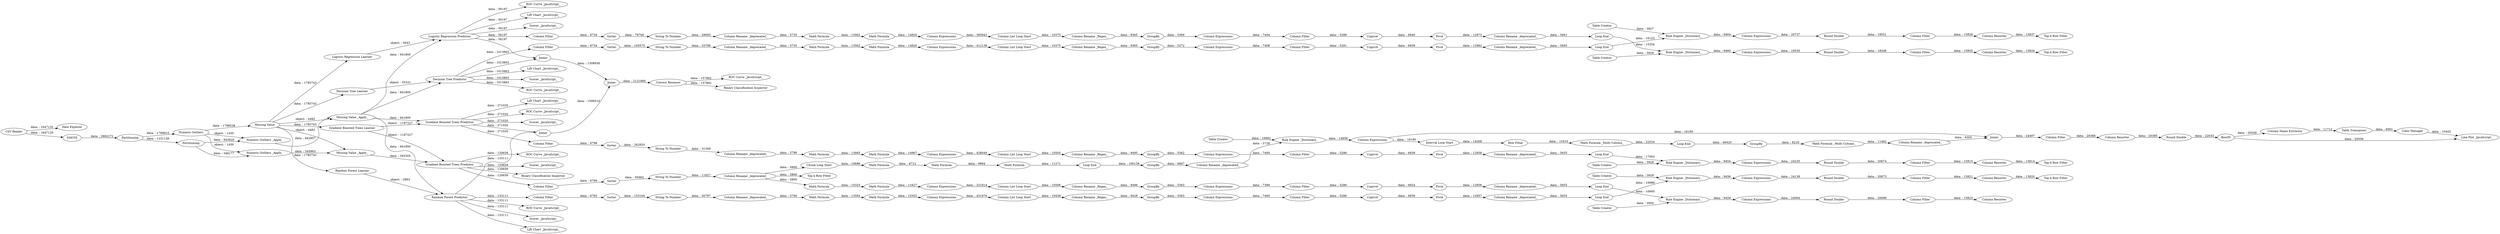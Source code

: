 digraph {
	"138011317495430276_529" [label="Column Expressions"]
	"138011317495430276_538" [label="Loop End"]
	"2285623348951219549_403" [label=Pivot]
	"2285623348951219549_399" [label="String To Number"]
	"6880787498091171239_591" [label="Column Name Extractor"]
	"974888033317971718_595" [label="Binary Classification Inspector"]
	"974888033317971718_667" [label="Missing Value _Apply_"]
	"-1309294298181719991_570" [label="Table Creator"]
	"974888033317971718_672" [label="Numeric Outliers _Apply_"]
	"-1309294298181719991_584" [label="Column Filter"]
	"5396989458202164896_371" [label="Column Filter"]
	"5396989458202164896_403" [label=Pivot]
	"5396989458202164896_416" [label="Round Double"]
	"974888033317971718_651" [label="Scorer _JavaScript_"]
	"-4553737508820489135_419" [label="Column Filter"]
	"5396989458202164896_397" [label=GroupBy]
	"974888033317971718_4" [label="Lift Chart _JavaScript_"]
	"138011317495430276_544" [label="Column Rename _deprecated_"]
	"-4553737508820489135_410" [label="Column Rename _Regex_"]
	"974888033317971718_657" [label=Partitioning]
	"974888033317971718_644" [label="Gradient Boosted Trees Learner"]
	"-1309294298181719991_585" [label="Column Resorter"]
	"-1309294298181719991_566" [label="Column Expressions"]
	"2285623348951219549_401" [label="Column Expressions"]
	"974888033317971718_6" [label="ROC Curve _JavaScript_"]
	"-4606921431073520667_403" [label=Pivot]
	"974888033317971718_671" [label="Numeric Outliers _Apply_"]
	"5396989458202164896_401" [label="Column Expressions"]
	"2285623348951219549_376" [label="Column Rename _deprecated_"]
	"-4553737508820489135_416" [label="Round Double"]
	"5396989458202164896_415" [label="Column Expressions"]
	"2285623348951219549_397" [label=GroupBy]
	"138011317495430276_545" [label="String To Number"]
	"-4553737508820489135_372" [label=Sorter]
	"-1309294298181719991_563" [label="Loop End"]
	"138011317495430276_535" [label="Column Expressions"]
	"1822260811805512820_519" [label="Math Formula"]
	"-4553737508820489135_397" [label=GroupBy]
	"5396989458202164896_404" [label=Unpivot]
	"974888033317971718_627" [label="ROC Curve _JavaScript_"]
	"974888033317971718_621" [label="Gradient Boosted Trees Predictor"]
	"974888033317971718_10" [label=Joiner]
	"974888033317971718_637" [label="ROC Curve _JavaScript_"]
	"-4606921431073520667_401" [label="Column Expressions"]
	"-4553737508820489135_384" [label="Table Creator"]
	"974888033317971718_655" [label="Data Explorer"]
	"974888033317971718_624" [label="Top k Row Filter"]
	"974888033317971718_634" [label="Decision Tree Predictor"]
	"974888033317971718_11" [label=Joiner]
	"5396989458202164896_414" [label="Loop End"]
	"974888033317971718_643" [label="Random Forest Learner"]
	"974888033317971718_675" [label="Gradient Boosted Trees Predictor"]
	"974888033317971718_641" [label="Logistic Regression Learner"]
	"-4606921431073520667_405" [label="Column Rename _deprecated_"]
	"-4553737508820489135_405" [label="Column Rename _deprecated_"]
	"5396989458202164896_419" [label="Column Filter"]
	"974888033317971718_589" [label="Line Plot _JavaScript_"]
	"-1309294298181719991_571" [label="Rule Engine _Dictionary_"]
	"974888033317971718_642" [label="Decision Tree Learner"]
	"-1309294298181719991_581" [label="Column Rename _deprecated_"]
	"-7559931705725493552_520" [label="Math Formula"]
	"5396989458202164896_399" [label="String To Number"]
	"5396989458202164896_372" [label=Sorter]
	"-4606921431073520667_404" [label=Unpivot]
	"2285623348951219549_402" [label="Column Filter"]
	"138011317495430276_541" [label="Column Expressions"]
	"974888033317971718_670" [label="Numeric Outliers"]
	"2419063899112535374_520" [label="Math Formula"]
	"-4606921431073520667_419" [label="Column Filter"]
	"2285623348951219549_385" [label="Rule Engine _Dictionary_"]
	"974888033317971718_666" [label="Missing Value _Apply_"]
	"974888033317971718_635" [label="Lift Chart _JavaScript_"]
	"-4553737508820489135_404" [label=Unpivot]
	"138011317495430276_548" [label=Sorter]
	"974888033317971718_417" [label="Top k Row Filter"]
	"5396989458202164896_384" [label="Table Creator"]
	"138011317495430276_543" [label=GroupBy]
	"974888033317971718_631" [label="Lift Chart _JavaScript_"]
	"974888033317971718_653" [label="Scorer _JavaScript_"]
	"138011317495430276_547" [label="Column Filter"]
	"-4606921431073520667_410" [label="Column Rename _Regex_"]
	"2285623348951219549_416" [label="Round Double"]
	"138011317495430276_533" [label="Column Resorter"]
	"-4606921431073520667_415" [label="Column Expressions"]
	"-1309294298181719991_577" [label="Loop End"]
	"-1309294298181719991_567" [label="Math Formula"]
	"2285623348951219549_405" [label="Column Rename _deprecated_"]
	"138011317495430276_528" [label=Unpivot]
	"-4606921431073520667_418" [label="Column Resorter"]
	"-4606921431073520667_376" [label="Column Rename _deprecated_"]
	"-4606921431073520667_402" [label="Column Filter"]
	"138011317495430276_539" [label="Column Filter"]
	"-1309294298181719991_586" [label="Math Formula _Multi Column_"]
	"138011317495430276_540" [label="Column List Loop Start"]
	"-4553737508820489135_402" [label="Column Filter"]
	"974888033317971718_676" [label="Scorer _JavaScript_"]
	"-4553737508820489135_385" [label="Rule Engine _Dictionary_"]
	"2285623348951219549_372" [label=Sorter]
	"974888033317971718_668" [label="ROC Curve _JavaScript_"]
	"-4553737508820489135_418" [label="Column Resorter"]
	"-1309294298181719991_579" [label="Math Formula _Multi Column_"]
	"2419063899112535374_519" [label="Math Formula"]
	"-4606921431073520667_416" [label="Round Double"]
	"6880787498091171239_590" [label="Color Manager"]
	"-4553737508820489135_414" [label="Loop End"]
	"974888033317971718_652" [label="Scorer _JavaScript_"]
	"974888033317971718_658" [label=Partitioning]
	"138011317495430276_536" [label="Column Filter"]
	"-1309294298181719991_576" [label="Row Filter"]
	"-1309294298181719991_573" [label="Math Formula"]
	"-4606921431073520667_384" [label="Table Creator"]
	"6891501213357933872_520" [label="Math Formula"]
	"-4606921431073520667_372" [label=Sorter]
	"974888033317971718_12" [label=Joiner]
	"-4606921431073520667_397" [label=GroupBy]
	"-1309294298181719991_569" [label="Column Rename _deprecated_"]
	"2285623348951219549_384" [label="Table Creator"]
	"138011317495430276_537" [label=Pivot]
	"2285623348951219549_419" [label="Column Filter"]
	"138011317495430276_530" [label="Round Double"]
	"2285623348951219549_409" [label="Column List Loop Start"]
	"5396989458202164896_396" [label="Column Expressions"]
	"5396989458202164896_376" [label="Column Rename _deprecated_"]
	"974888033317971718_674" [label=SMOTE]
	"974888033317971718_14" [label="Column Renamer"]
	"-4553737508820489135_399" [label="String To Number"]
	"-1309294298181719991_568" [label=GroupBy]
	"-1309294298181719991_575" [label="Interval Loop Start"]
	"-4606921431073520667_396" [label="Column Expressions"]
	"138011317495430276_542" [label="Rule Engine _Dictionary_"]
	"-7559931705725493552_519" [label="Math Formula"]
	"-4606921431073520667_399" [label="String To Number"]
	"-1309294298181719991_564" [label="Math Formula"]
	"974888033317971718_630" [label="Top k Row Filter"]
	"974888033317971718_532" [label="Top k Row Filter"]
	"-4553737508820489135_415" [label="Column Expressions"]
	"6880787498091171239_592" [label="Table Transposer"]
	"-4606921431073520667_409" [label="Column List Loop Start"]
	"138011317495430276_546" [label="Column Rename _Regex_"]
	"5396989458202164896_402" [label="Column Filter"]
	"2285623348951219549_410" [label="Column Rename _Regex_"]
	"974888033317971718_633" [label="ROC Curve _JavaScript_"]
	"2285623348951219549_418" [label="Column Resorter"]
	"1822260811805512820_520" [label="Math Formula"]
	"138011317495430276_549" [label="Table Creator"]
	"-4553737508820489135_376" [label="Column Rename _deprecated_"]
	"-1309294298181719991_587" [label="Round Double"]
	"974888033317971718_588" [label=RowID]
	"138011317495430276_531" [label="Column Rename _deprecated_"]
	"-4606921431073520667_385" [label="Rule Engine _Dictionary_"]
	"2285623348951219549_404" [label=Unpivot]
	"2285623348951219549_415" [label="Column Expressions"]
	"3641010809056449458_520" [label="Math Formula"]
	"974888033317971718_625" [label="Lift Chart _JavaScript_"]
	"974888033317971718_618" [label="Logistic Regression Predictor"]
	"974888033317971718_654" [label="Scorer _JavaScript_"]
	"974888033317971718_665" [label="Missing Value"]
	"2285623348951219549_371" [label="Column Filter"]
	"974888033317971718_650" [label="Binary Classification Inspector"]
	"5396989458202164896_385" [label="Rule Engine _Dictionary_"]
	"2285623348951219549_396" [label="Column Expressions"]
	"-4553737508820489135_409" [label="Column List Loop Start"]
	"5396989458202164896_405" [label="Column Rename _deprecated_"]
	"974888033317971718_1" [label="CSV Reader"]
	"-4606921431073520667_371" [label="Column Filter"]
	"974888033317971718_636" [label="Top k Row Filter"]
	"974888033317971718_677" [label="ROC Curve _JavaScript_"]
	"-4553737508820489135_396" [label="Column Expressions"]
	"974888033317971718_620" [label="Random Forest Predictor"]
	"5396989458202164896_409" [label="Column List Loop Start"]
	"-4553737508820489135_401" [label="Column Expressions"]
	"-4553737508820489135_371" [label="Column Filter"]
	"2285623348951219549_414" [label="Loop End"]
	"5396989458202164896_418" [label="Column Resorter"]
	"-4606921431073520667_414" [label="Loop End"]
	"-1309294298181719991_582" [label=Joiner]
	"-1309294298181719991_580" [label=GroupBy]
	"-4553737508820489135_403" [label=Pivot]
	"5396989458202164896_410" [label="Column Rename _Regex_"]
	"-1309294298181719991_562" [label="Chunk Loop Start"]
	"6891501213357933872_519" [label="Math Formula"]
	"3641010809056449458_519" [label="Math Formula"]
	"-4553737508820489135_402" -> "-4553737508820489135_404" [label="data: : 5286"]
	"2285623348951219549_416" -> "2285623348951219549_419" [label="data: : 19551"]
	"138011317495430276_542" -> "138011317495430276_529" [label="data: : 9454"]
	"6880787498091171239_590" -> "974888033317971718_589" [label="data: : 10402"]
	"138011317495430276_540" -> "138011317495430276_546" [label="data: : 10506"]
	"-1309294298181719991_569" -> "-1309294298181719991_571" [label="data: : 5728"]
	"974888033317971718_665" -> "974888033317971718_667" [label="object: : 4482"]
	"2285623348951219549_384" -> "2285623348951219549_385" [label="data: : 3927"]
	"5396989458202164896_376" -> "3641010809056449458_519" [label="data: : 5735"]
	"974888033317971718_670" -> "974888033317971718_665" [label="data: : 1788538"]
	"5396989458202164896_402" -> "5396989458202164896_404" [label="data: : 5289"]
	"-4606921431073520667_402" -> "-4606921431073520667_404" [label="data: : 5286"]
	"974888033317971718_667" -> "974888033317971718_675" [label="data: : 345305"]
	"2285623348951219549_409" -> "2285623348951219549_410" [label="data: : 10375"]
	"138011317495430276_546" -> "138011317495430276_543" [label="data: : 9496"]
	"-4606921431073520667_416" -> "-4606921431073520667_419" [label="data: : 20674"]
	"974888033317971718_634" -> "974888033317971718_631" [label="data: : 1013863"]
	"2285623348951219549_401" -> "2285623348951219549_402" [label="data: : 7408"]
	"2285623348951219549_396" -> "2285623348951219549_409" [label="data: : 412139"]
	"974888033317971718_12" -> "974888033317971718_14" [label="data: : 2121860"]
	"974888033317971718_14" -> "974888033317971718_595" [label="data: : 157892"]
	"-4606921431073520667_384" -> "-4606921431073520667_385" [label="data: : 3928"]
	"974888033317971718_10" -> "974888033317971718_12" [label="data: : 1599510"]
	"-4606921431073520667_405" -> "-4606921431073520667_414" [label="data: : 5655"]
	"-1309294298181719991_570" -> "-1309294298181719991_571" [label="data: : 16962"]
	"1822260811805512820_519" -> "1822260811805512820_520" [label="data: : 10325"]
	"1822260811805512820_520" -> "138011317495430276_541" [label="data: : 11627"]
	"-4606921431073520667_401" -> "-4606921431073520667_402" [label="data: : 7400"]
	"138011317495430276_536" -> "138011317495430276_528" [label="data: : 5286"]
	"974888033317971718_672" -> "974888033317971718_667" [label="data: : 345863"]
	"-4606921431073520667_410" -> "-4606921431073520667_397" [label="data: : 9495"]
	"-1309294298181719991_585" -> "-1309294298181719991_587" [label="data: : 20385"]
	"-7559931705725493552_520" -> "2285623348951219549_396" [label="data: : 14820"]
	"2419063899112535374_519" -> "2419063899112535374_520" [label="data: : 13593"]
	"974888033317971718_621" -> "-4606921431073520667_371" [label="data: : 271020"]
	"-7559931705725493552_519" -> "-7559931705725493552_520" [label="data: : 13562"]
	"-4606921431073520667_396" -> "-4606921431073520667_409" [label="data: : 428049"]
	"974888033317971718_621" -> "974888033317971718_651" [label="data: : 271020"]
	"5396989458202164896_409" -> "5396989458202164896_410" [label="data: : 10375"]
	"974888033317971718_634" -> "974888033317971718_653" [label="data: : 1013863"]
	"974888033317971718_675" -> "974888033317971718_650" [label="data: : 120659"]
	"138011317495430276_544" -> "-1309294298181719991_562" [label="data: : 5800"]
	"974888033317971718_666" -> "974888033317971718_620" [label="data: : 941800"]
	"-4553737508820489135_385" -> "-4553737508820489135_415" [label="data: : 9456"]
	"974888033317971718_665" -> "974888033317971718_643" [label="data: : 1785743"]
	"974888033317971718_644" -> "974888033317971718_675" [label="object: : 1187227"]
	"-4553737508820489135_405" -> "-4553737508820489135_414" [label="data: : 5655"]
	"-1309294298181719991_571" -> "-1309294298181719991_566" [label="data: : 14858"]
	"138011317495430276_543" -> "138011317495430276_535" [label="data: : 5363"]
	"-4606921431073520667_404" -> "-4606921431073520667_403" [label="data: : 6938"]
	"974888033317971718_1" -> "974888033317971718_674" [label="data: : 1647120"]
	"-4553737508820489135_415" -> "-4553737508820489135_416" [label="data: : 24138"]
	"5396989458202164896_410" -> "5396989458202164896_397" [label="data: : 9365"]
	"-4606921431073520667_403" -> "-4606921431073520667_405" [label="data: : 12958"]
	"974888033317971718_618" -> "5396989458202164896_371" [label="data: : 56197"]
	"138011317495430276_547" -> "138011317495430276_548" [label="data: : 6799"]
	"2285623348951219549_415" -> "2285623348951219549_416" [label="data: : 20737"]
	"974888033317971718_665" -> "974888033317971718_666" [label="object: : 4482"]
	"-4606921431073520667_409" -> "-4606921431073520667_410" [label="data: : 10505"]
	"-4553737508820489135_384" -> "-4553737508820489135_385" [label="data: : 3928"]
	"-4553737508820489135_419" -> "-4553737508820489135_418" [label="data: : 15821"]
	"-4553737508820489135_396" -> "-4553737508820489135_409" [label="data: : 431976"]
	"-4606921431073520667_399" -> "-4606921431073520667_376" [label="data: : 31269"]
	"-4606921431073520667_385" -> "-4606921431073520667_415" [label="data: : 9454"]
	"-4606921431073520667_419" -> "-4606921431073520667_418" [label="data: : 15815"]
	"-4553737508820489135_376" -> "2419063899112535374_519" [label="data: : 5766"]
	"5396989458202164896_419" -> "5396989458202164896_418" [label="data: : 15835"]
	"5396989458202164896_384" -> "5396989458202164896_385" [label="data: : 3929"]
	"-4553737508820489135_401" -> "-4553737508820489135_402" [label="data: : 7400"]
	"5396989458202164896_399" -> "5396989458202164896_376" [label="data: : 29093"]
	"-4606921431073520667_376" -> "6891501213357933872_519" [label="data: : 5799"]
	"5396989458202164896_403" -> "5396989458202164896_405" [label="data: : 12973"]
	"2285623348951219549_405" -> "2285623348951219549_414" [label="data: : 5665"]
	"2285623348951219549_399" -> "2285623348951219549_376" [label="data: : 33798"]
	"5396989458202164896_396" -> "5396989458202164896_409" [label="data: : 385943"]
	"974888033317971718_620" -> "974888033317971718_10" [label="data: : 133111"]
	"-4553737508820489135_418" -> "974888033317971718_624" [label="data: : 15820"]
	"974888033317971718_642" -> "974888033317971718_634" [label="object: : 55331"]
	"138011317495430276_548" -> "138011317495430276_545" [label="data: : 95962"]
	"138011317495430276_549" -> "138011317495430276_542" [label="data: : 3950"]
	"2285623348951219549_403" -> "2285623348951219549_405" [label="data: : 12982"]
	"-4553737508820489135_403" -> "-4553737508820489135_405" [label="data: : 12957"]
	"138011317495430276_530" -> "138011317495430276_539" [label="data: : 20696"]
	"974888033317971718_634" -> "2285623348951219549_371" [label="data: : 1013863"]
	"-1309294298181719991_580" -> "-1309294298181719991_586" [label="data: : 8218"]
	"6891501213357933872_520" -> "-4606921431073520667_396" [label="data: : 14967"]
	"2285623348951219549_385" -> "2285623348951219549_415" [label="data: : 9464"]
	"5396989458202164896_397" -> "5396989458202164896_401" [label="data: : 5369"]
	"974888033317971718_618" -> "974888033317971718_637" [label="data: : 56197"]
	"5396989458202164896_405" -> "5396989458202164896_414" [label="data: : 5661"]
	"2285623348951219549_418" -> "974888033317971718_630" [label="data: : 15837"]
	"974888033317971718_665" -> "974888033317971718_642" [label="data: : 1785743"]
	"5396989458202164896_404" -> "5396989458202164896_403" [label="data: : 6940"]
	"138011317495430276_541" -> "138011317495430276_540" [label="data: : 231814"]
	"3641010809056449458_519" -> "3641010809056449458_520" [label="data: : 13562"]
	"5396989458202164896_416" -> "5396989458202164896_419" [label="data: : 18346"]
	"974888033317971718_666" -> "974888033317971718_618" [label="data: : 941800"]
	"2285623348951219549_414" -> "2285623348951219549_385" [label="data: : 16123"]
	"-1309294298181719991_566" -> "-1309294298181719991_582" [label="data: : 16180"]
	"974888033317971718_14" -> "974888033317971718_668" [label="data: : 157892"]
	"974888033317971718_634" -> "974888033317971718_633" [label="data: : 1013863"]
	"-4606921431073520667_415" -> "-4606921431073520667_416" [label="data: : 24235"]
	"-1309294298181719991_567" -> "-1309294298181719991_573" [label="data: : 9994"]
	"974888033317971718_621" -> "974888033317971718_4" [label="data: : 271020"]
	"974888033317971718_675" -> "974888033317971718_676" [label="data: : 120659"]
	"974888033317971718_657" -> "974888033317971718_670" [label="data: : 1789810"]
	"974888033317971718_666" -> "974888033317971718_621" [label="data: : 941800"]
	"-1309294298181719991_575" -> "-1309294298181719991_576" [label="data: : 14268"]
	"-4553737508820489135_404" -> "-4553737508820489135_403" [label="data: : 6939"]
	"6880787498091171239_591" -> "6880787498091171239_592" [label="data: : 11712"]
	"138011317495430276_529" -> "138011317495430276_530" [label="data: : 24004"]
	"138011317495430276_539" -> "138011317495430276_533" [label="data: : 15823"]
	"-1309294298181719991_576" -> "-1309294298181719991_579" [label="data: : 15410"]
	"-1309294298181719991_581" -> "-1309294298181719991_582" [label="data: : 9305"]
	"974888033317971718_665" -> "974888033317971718_644" [label="data: : 1785743"]
	"974888033317971718_675" -> "138011317495430276_547" [label="data: : 120659"]
	"974888033317971718_618" -> "974888033317971718_11" [label="data: : 56197"]
	"974888033317971718_665" -> "974888033317971718_641" [label="data: : 1785743"]
	"-1309294298181719991_579" -> "-1309294298181719991_577" [label="data: : 22534"]
	"974888033317971718_588" -> "974888033317971718_589" [label="data: : 20559"]
	"974888033317971718_620" -> "974888033317971718_625" [label="data: : 133111"]
	"974888033317971718_1" -> "974888033317971718_655" [label="data: : 1647120"]
	"974888033317971718_621" -> "974888033317971718_10" [label="data: : 271020"]
	"-4553737508820489135_372" -> "-4553737508820489135_399" [label="data: : 153164"]
	"2419063899112535374_520" -> "-4553737508820489135_396" [label="data: : 15353"]
	"5396989458202164896_385" -> "5396989458202164896_415" [label="data: : 9460"]
	"974888033317971718_670" -> "974888033317971718_672" [label="object: : 1430"]
	"-4553737508820489135_371" -> "-4553737508820489135_372" [label="data: : 6765"]
	"5396989458202164896_372" -> "5396989458202164896_399" [label="data: : 78700"]
	"-1309294298181719991_563" -> "-1309294298181719991_568" [label="data: : 100139"]
	"-1309294298181719991_564" -> "-1309294298181719991_567" [label="data: : 8712"]
	"5396989458202164896_371" -> "5396989458202164896_372" [label="data: : 6734"]
	"974888033317971718_658" -> "974888033317971718_672" [label="data: : 346177"]
	"-4553737508820489135_410" -> "-4553737508820489135_397" [label="data: : 9428"]
	"138011317495430276_544" -> "974888033317971718_532" [label="data: : 5800"]
	"974888033317971718_588" -> "6880787498091171239_591" [label="data: : 20559"]
	"974888033317971718_666" -> "974888033317971718_634" [label="data: : 941800"]
	"5396989458202164896_415" -> "5396989458202164896_416" [label="data: : 18530"]
	"2285623348951219549_410" -> "2285623348951219549_397" [label="data: : 9365"]
	"2285623348951219549_397" -> "2285623348951219549_401" [label="data: : 5372"]
	"-4606921431073520667_372" -> "-4606921431073520667_399" [label="data: : 262820"]
	"-4606921431073520667_414" -> "-4606921431073520667_385" [label="data: : 17063"]
	"-1309294298181719991_573" -> "-1309294298181719991_563" [label="data: : 11271"]
	"974888033317971718_620" -> "974888033317971718_652" [label="data: : 133111"]
	"138011317495430276_535" -> "138011317495430276_536" [label="data: : 7399"]
	"-4553737508820489135_397" -> "-4553737508820489135_401" [label="data: : 5363"]
	"974888033317971718_644" -> "974888033317971718_621" [label="object: : 1187227"]
	"974888033317971718_657" -> "974888033317971718_658" [label="data: : 1231139"]
	"974888033317971718_658" -> "974888033317971718_671" [label="data: : 943620"]
	"2285623348951219549_371" -> "2285623348951219549_372" [label="data: : 6734"]
	"974888033317971718_620" -> "-4553737508820489135_371" [label="data: : 133111"]
	"-1309294298181719991_568" -> "-1309294298181719991_569" [label="data: : 6667"]
	"974888033317971718_620" -> "974888033317971718_627" [label="data: : 133111"]
	"-1309294298181719991_566" -> "-1309294298181719991_575" [label="data: : 16180"]
	"-1309294298181719991_587" -> "974888033317971718_588" [label="data: : 22033"]
	"138011317495430276_545" -> "138011317495430276_544" [label="data: : 11827"]
	"974888033317971718_634" -> "974888033317971718_11" [label="data: : 1013863"]
	"138011317495430276_538" -> "138011317495430276_542" [label="data: : 16900"]
	"2285623348951219549_404" -> "2285623348951219549_403" [label="data: : 6939"]
	"5396989458202164896_401" -> "5396989458202164896_402" [label="data: : 7404"]
	"138011317495430276_531" -> "138011317495430276_538" [label="data: : 5655"]
	"974888033317971718_643" -> "974888033317971718_620" [label="object: : 2863"]
	"138011317495430276_537" -> "138011317495430276_531" [label="data: : 12958"]
	"-4553737508820489135_416" -> "-4553737508820489135_419" [label="data: : 20873"]
	"-1309294298181719991_582" -> "-1309294298181719991_584" [label="data: : 24497"]
	"2285623348951219549_372" -> "2285623348951219549_399" [label="data: : 105575"]
	"974888033317971718_618" -> "974888033317971718_654" [label="data: : 56197"]
	"2285623348951219549_402" -> "2285623348951219549_404" [label="data: : 5291"]
	"5396989458202164896_414" -> "5396989458202164896_385" [label="data: : 15354"]
	"974888033317971718_621" -> "974888033317971718_6" [label="data: : 271020"]
	"6891501213357933872_519" -> "6891501213357933872_520" [label="data: : 13665"]
	"3641010809056449458_520" -> "5396989458202164896_396" [label="data: : 14820"]
	"5396989458202164896_418" -> "974888033317971718_636" [label="data: : 15834"]
	"-4606921431073520667_371" -> "-4606921431073520667_372" [label="data: : 6798"]
	"138011317495430276_544" -> "1822260811805512820_519" [label="data: : 5800"]
	"974888033317971718_670" -> "974888033317971718_671" [label="object: : 1430"]
	"974888033317971718_671" -> "974888033317971718_666" [label="data: : 942857"]
	"2285623348951219549_376" -> "-7559931705725493552_519" [label="data: : 5735"]
	"-4553737508820489135_414" -> "-4553737508820489135_385" [label="data: : 16986"]
	"-4553737508820489135_409" -> "-4553737508820489135_410" [label="data: : 10438"]
	"974888033317971718_675" -> "974888033317971718_677" [label="data: : 120659"]
	"-1309294298181719991_577" -> "-1309294298181719991_580" [label="data: : 46420"]
	"-1309294298181719991_562" -> "-1309294298181719991_564" [label="data: : 10686"]
	"2285623348951219549_419" -> "2285623348951219549_418" [label="data: : 15838"]
	"974888033317971718_618" -> "974888033317971718_635" [label="data: : 56197"]
	"-4606921431073520667_418" -> "974888033317971718_417" [label="data: : 15814"]
	"974888033317971718_674" -> "974888033317971718_657" [label="data: : 2882272"]
	"6880787498091171239_592" -> "6880787498091171239_590" [label="data: : 6001"]
	"138011317495430276_528" -> "138011317495430276_537" [label="data: : 6924"]
	"-4606921431073520667_397" -> "-4606921431073520667_401" [label="data: : 5362"]
	"-4553737508820489135_399" -> "-4553737508820489135_376" [label="data: : 30797"]
	"974888033317971718_11" -> "974888033317971718_12" [label="data: : 1308936"]
	"-1309294298181719991_584" -> "-1309294298181719991_585" [label="data: : 20388"]
	"974888033317971718_641" -> "974888033317971718_618" [label="object: : 5643"]
	"-1309294298181719991_586" -> "-1309294298181719991_581" [label="data: : 11482"]
	rankdir=LR
}
